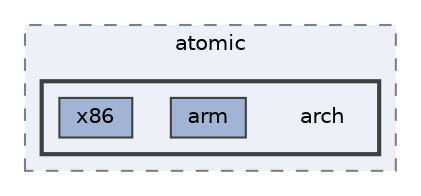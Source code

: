digraph "runtime/EASTL/include/EASTL/internal/atomic/arch"
{
 // LATEX_PDF_SIZE
  bgcolor="transparent";
  edge [fontname=Helvetica,fontsize=10,labelfontname=Helvetica,labelfontsize=10];
  node [fontname=Helvetica,fontsize=10,shape=box,height=0.2,width=0.4];
  compound=true
  subgraph clusterdir_e84c0d1611b2682ec84fd8008e83093d {
    graph [ bgcolor="#edf0f7", pencolor="grey50", label="atomic", fontname=Helvetica,fontsize=10 style="filled,dashed", URL="dir_e84c0d1611b2682ec84fd8008e83093d.html",tooltip=""]
  subgraph clusterdir_f479920e4902f337bba00ccd4362764d {
    graph [ bgcolor="#edf0f7", pencolor="grey25", label="", fontname=Helvetica,fontsize=10 style="filled,bold", URL="dir_f479920e4902f337bba00ccd4362764d.html",tooltip=""]
    dir_f479920e4902f337bba00ccd4362764d [shape=plaintext, label="arch"];
  dir_5bfd67364f862e4539fdd74ffbb8155d [label="arm", fillcolor="#a2b4d6", color="grey25", style="filled", URL="dir_5bfd67364f862e4539fdd74ffbb8155d.html",tooltip=""];
  dir_2fa0f78d6d9b992ca54df3bc06be78e6 [label="x86", fillcolor="#a2b4d6", color="grey25", style="filled", URL="dir_2fa0f78d6d9b992ca54df3bc06be78e6.html",tooltip=""];
  }
  }
}
